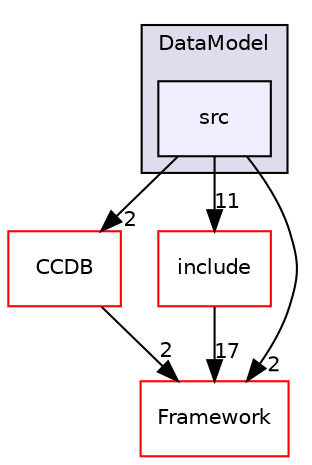 digraph "/home/travis/build/AliceO2Group/AliceO2/Analysis/DataModel/src" {
  bgcolor=transparent;
  compound=true
  node [ fontsize="10", fontname="Helvetica"];
  edge [ labelfontsize="10", labelfontname="Helvetica"];
  subgraph clusterdir_f41dd59f861c855ea21b0dc3111cb7b0 {
    graph [ bgcolor="#ddddee", pencolor="black", label="DataModel" fontname="Helvetica", fontsize="10", URL="dir_f41dd59f861c855ea21b0dc3111cb7b0.html"]
  dir_11c44d21aa48687fb93b207a13bbbfe3 [shape=box, label="src", style="filled", fillcolor="#eeeeff", pencolor="black", URL="dir_11c44d21aa48687fb93b207a13bbbfe3.html"];
  }
  dir_6af676bf18881990e4083e191d0e63e0 [shape=box label="CCDB" color="red" URL="dir_6af676bf18881990e4083e191d0e63e0.html"];
  dir_7683e4c5aa7478ea0e5a46a41c8497b7 [shape=box label="include" color="red" URL="dir_7683e4c5aa7478ea0e5a46a41c8497b7.html"];
  dir_bcbb2cf9a3d3d83e5515c82071a07177 [shape=box label="Framework" color="red" URL="dir_bcbb2cf9a3d3d83e5515c82071a07177.html"];
  dir_11c44d21aa48687fb93b207a13bbbfe3->dir_6af676bf18881990e4083e191d0e63e0 [headlabel="2", labeldistance=1.5 headhref="dir_000014_000028.html"];
  dir_11c44d21aa48687fb93b207a13bbbfe3->dir_7683e4c5aa7478ea0e5a46a41c8497b7 [headlabel="11", labeldistance=1.5 headhref="dir_000014_000010.html"];
  dir_11c44d21aa48687fb93b207a13bbbfe3->dir_bcbb2cf9a3d3d83e5515c82071a07177 [headlabel="2", labeldistance=1.5 headhref="dir_000014_000063.html"];
  dir_6af676bf18881990e4083e191d0e63e0->dir_bcbb2cf9a3d3d83e5515c82071a07177 [headlabel="2", labeldistance=1.5 headhref="dir_000028_000063.html"];
  dir_7683e4c5aa7478ea0e5a46a41c8497b7->dir_bcbb2cf9a3d3d83e5515c82071a07177 [headlabel="17", labeldistance=1.5 headhref="dir_000010_000063.html"];
}
